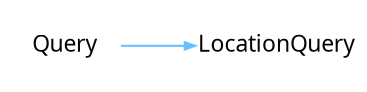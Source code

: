 digraph {
 rankdir = "LR"
 bgcolor = none;
 layout  = dot;
 edge [
   arrowsize = "0.5"
   color     = "#69BFFFFF"
 ]
 q3ZnZGn[
   shape    = none
   label    = "Query"
   margin   = "0.01"
   fontname = "Segoe UI"
   fontsize = "11"
   fontcolor= "#010509FF"
 ]
 qUrnZGn[
   shape    = none
   label    = "LocationQuery"
   margin   = "0.01"
   fontname = "Segoe UI"
   fontsize = "11"
   fontcolor= "#010509FF"
 ]
 q3ZnZGn->qUrnZGn
}
